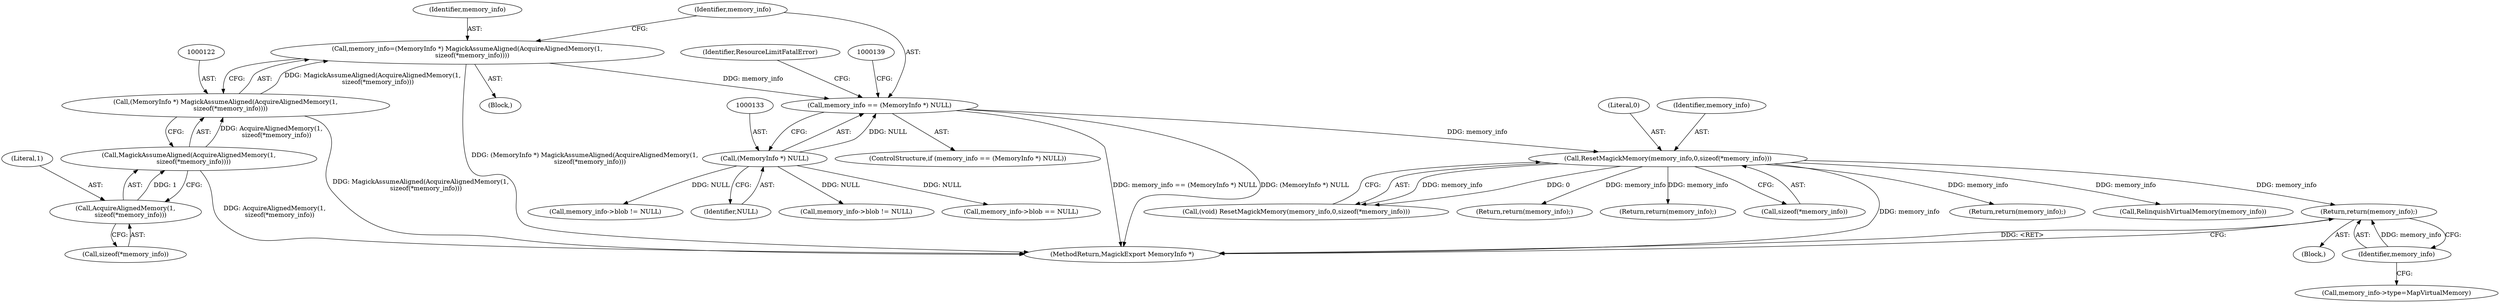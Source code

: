digraph "0_ImageMagick_0474237508f39c4f783208123431815f1ededb76_5@pointer" {
"1000221" [label="(Return,return(memory_info);)"];
"1000222" [label="(Identifier,memory_info)"];
"1000140" [label="(Call,ResetMagickMemory(memory_info,0,sizeof(*memory_info)))"];
"1000130" [label="(Call,memory_info == (MemoryInfo *) NULL)"];
"1000119" [label="(Call,memory_info=(MemoryInfo *) MagickAssumeAligned(AcquireAlignedMemory(1,\n     sizeof(*memory_info))))"];
"1000121" [label="(Call,(MemoryInfo *) MagickAssumeAligned(AcquireAlignedMemory(1,\n     sizeof(*memory_info))))"];
"1000123" [label="(Call,MagickAssumeAligned(AcquireAlignedMemory(1,\n     sizeof(*memory_info))))"];
"1000124" [label="(Call,AcquireAlignedMemory(1,\n     sizeof(*memory_info)))"];
"1000132" [label="(Call,(MemoryInfo *) NULL)"];
"1000119" [label="(Call,memory_info=(MemoryInfo *) MagickAssumeAligned(AcquireAlignedMemory(1,\n     sizeof(*memory_info))))"];
"1000138" [label="(Call,(void) ResetMagickMemory(memory_info,0,sizeof(*memory_info)))"];
"1000129" [label="(ControlStructure,if (memory_info == (MemoryInfo *) NULL))"];
"1000295" [label="(Return,return(memory_info);)"];
"1000187" [label="(Return,return(memory_info);)"];
"1000215" [label="(Block,)"];
"1000142" [label="(Literal,0)"];
"1000320" [label="(Call,memory_info->blob == NULL)"];
"1000132" [label="(Call,(MemoryInfo *) NULL)"];
"1000130" [label="(Call,memory_info == (MemoryInfo *) NULL)"];
"1000176" [label="(Call,memory_info->blob != NULL)"];
"1000216" [label="(Call,memory_info->type=MapVirtualMemory)"];
"1000136" [label="(Identifier,ResourceLimitFatalError)"];
"1000125" [label="(Literal,1)"];
"1000140" [label="(Call,ResetMagickMemory(memory_info,0,sizeof(*memory_info)))"];
"1000143" [label="(Call,sizeof(*memory_info))"];
"1000134" [label="(Identifier,NULL)"];
"1000131" [label="(Identifier,memory_info)"];
"1000210" [label="(Call,memory_info->blob != NULL)"];
"1000121" [label="(Call,(MemoryInfo *) MagickAssumeAligned(AcquireAlignedMemory(1,\n     sizeof(*memory_info))))"];
"1000222" [label="(Identifier,memory_info)"];
"1000141" [label="(Identifier,memory_info)"];
"1000355" [label="(MethodReturn,MagickExport MemoryInfo *)"];
"1000126" [label="(Call,sizeof(*memory_info))"];
"1000221" [label="(Return,return(memory_info);)"];
"1000120" [label="(Identifier,memory_info)"];
"1000353" [label="(Return,return(memory_info);)"];
"1000106" [label="(Block,)"];
"1000351" [label="(Call,RelinquishVirtualMemory(memory_info))"];
"1000123" [label="(Call,MagickAssumeAligned(AcquireAlignedMemory(1,\n     sizeof(*memory_info))))"];
"1000124" [label="(Call,AcquireAlignedMemory(1,\n     sizeof(*memory_info)))"];
"1000221" -> "1000215"  [label="AST: "];
"1000221" -> "1000222"  [label="CFG: "];
"1000222" -> "1000221"  [label="AST: "];
"1000355" -> "1000221"  [label="CFG: "];
"1000221" -> "1000355"  [label="DDG: <RET>"];
"1000222" -> "1000221"  [label="DDG: memory_info"];
"1000140" -> "1000221"  [label="DDG: memory_info"];
"1000222" -> "1000216"  [label="CFG: "];
"1000140" -> "1000138"  [label="AST: "];
"1000140" -> "1000143"  [label="CFG: "];
"1000141" -> "1000140"  [label="AST: "];
"1000142" -> "1000140"  [label="AST: "];
"1000143" -> "1000140"  [label="AST: "];
"1000138" -> "1000140"  [label="CFG: "];
"1000140" -> "1000355"  [label="DDG: memory_info"];
"1000140" -> "1000138"  [label="DDG: memory_info"];
"1000140" -> "1000138"  [label="DDG: 0"];
"1000130" -> "1000140"  [label="DDG: memory_info"];
"1000140" -> "1000187"  [label="DDG: memory_info"];
"1000140" -> "1000295"  [label="DDG: memory_info"];
"1000140" -> "1000351"  [label="DDG: memory_info"];
"1000140" -> "1000353"  [label="DDG: memory_info"];
"1000130" -> "1000129"  [label="AST: "];
"1000130" -> "1000132"  [label="CFG: "];
"1000131" -> "1000130"  [label="AST: "];
"1000132" -> "1000130"  [label="AST: "];
"1000136" -> "1000130"  [label="CFG: "];
"1000139" -> "1000130"  [label="CFG: "];
"1000130" -> "1000355"  [label="DDG: memory_info == (MemoryInfo *) NULL"];
"1000130" -> "1000355"  [label="DDG: (MemoryInfo *) NULL"];
"1000119" -> "1000130"  [label="DDG: memory_info"];
"1000132" -> "1000130"  [label="DDG: NULL"];
"1000119" -> "1000106"  [label="AST: "];
"1000119" -> "1000121"  [label="CFG: "];
"1000120" -> "1000119"  [label="AST: "];
"1000121" -> "1000119"  [label="AST: "];
"1000131" -> "1000119"  [label="CFG: "];
"1000119" -> "1000355"  [label="DDG: (MemoryInfo *) MagickAssumeAligned(AcquireAlignedMemory(1,\n     sizeof(*memory_info)))"];
"1000121" -> "1000119"  [label="DDG: MagickAssumeAligned(AcquireAlignedMemory(1,\n     sizeof(*memory_info)))"];
"1000121" -> "1000123"  [label="CFG: "];
"1000122" -> "1000121"  [label="AST: "];
"1000123" -> "1000121"  [label="AST: "];
"1000121" -> "1000355"  [label="DDG: MagickAssumeAligned(AcquireAlignedMemory(1,\n     sizeof(*memory_info)))"];
"1000123" -> "1000121"  [label="DDG: AcquireAlignedMemory(1,\n     sizeof(*memory_info))"];
"1000123" -> "1000124"  [label="CFG: "];
"1000124" -> "1000123"  [label="AST: "];
"1000123" -> "1000355"  [label="DDG: AcquireAlignedMemory(1,\n     sizeof(*memory_info))"];
"1000124" -> "1000123"  [label="DDG: 1"];
"1000124" -> "1000126"  [label="CFG: "];
"1000125" -> "1000124"  [label="AST: "];
"1000126" -> "1000124"  [label="AST: "];
"1000132" -> "1000134"  [label="CFG: "];
"1000133" -> "1000132"  [label="AST: "];
"1000134" -> "1000132"  [label="AST: "];
"1000132" -> "1000176"  [label="DDG: NULL"];
"1000132" -> "1000210"  [label="DDG: NULL"];
"1000132" -> "1000320"  [label="DDG: NULL"];
}
